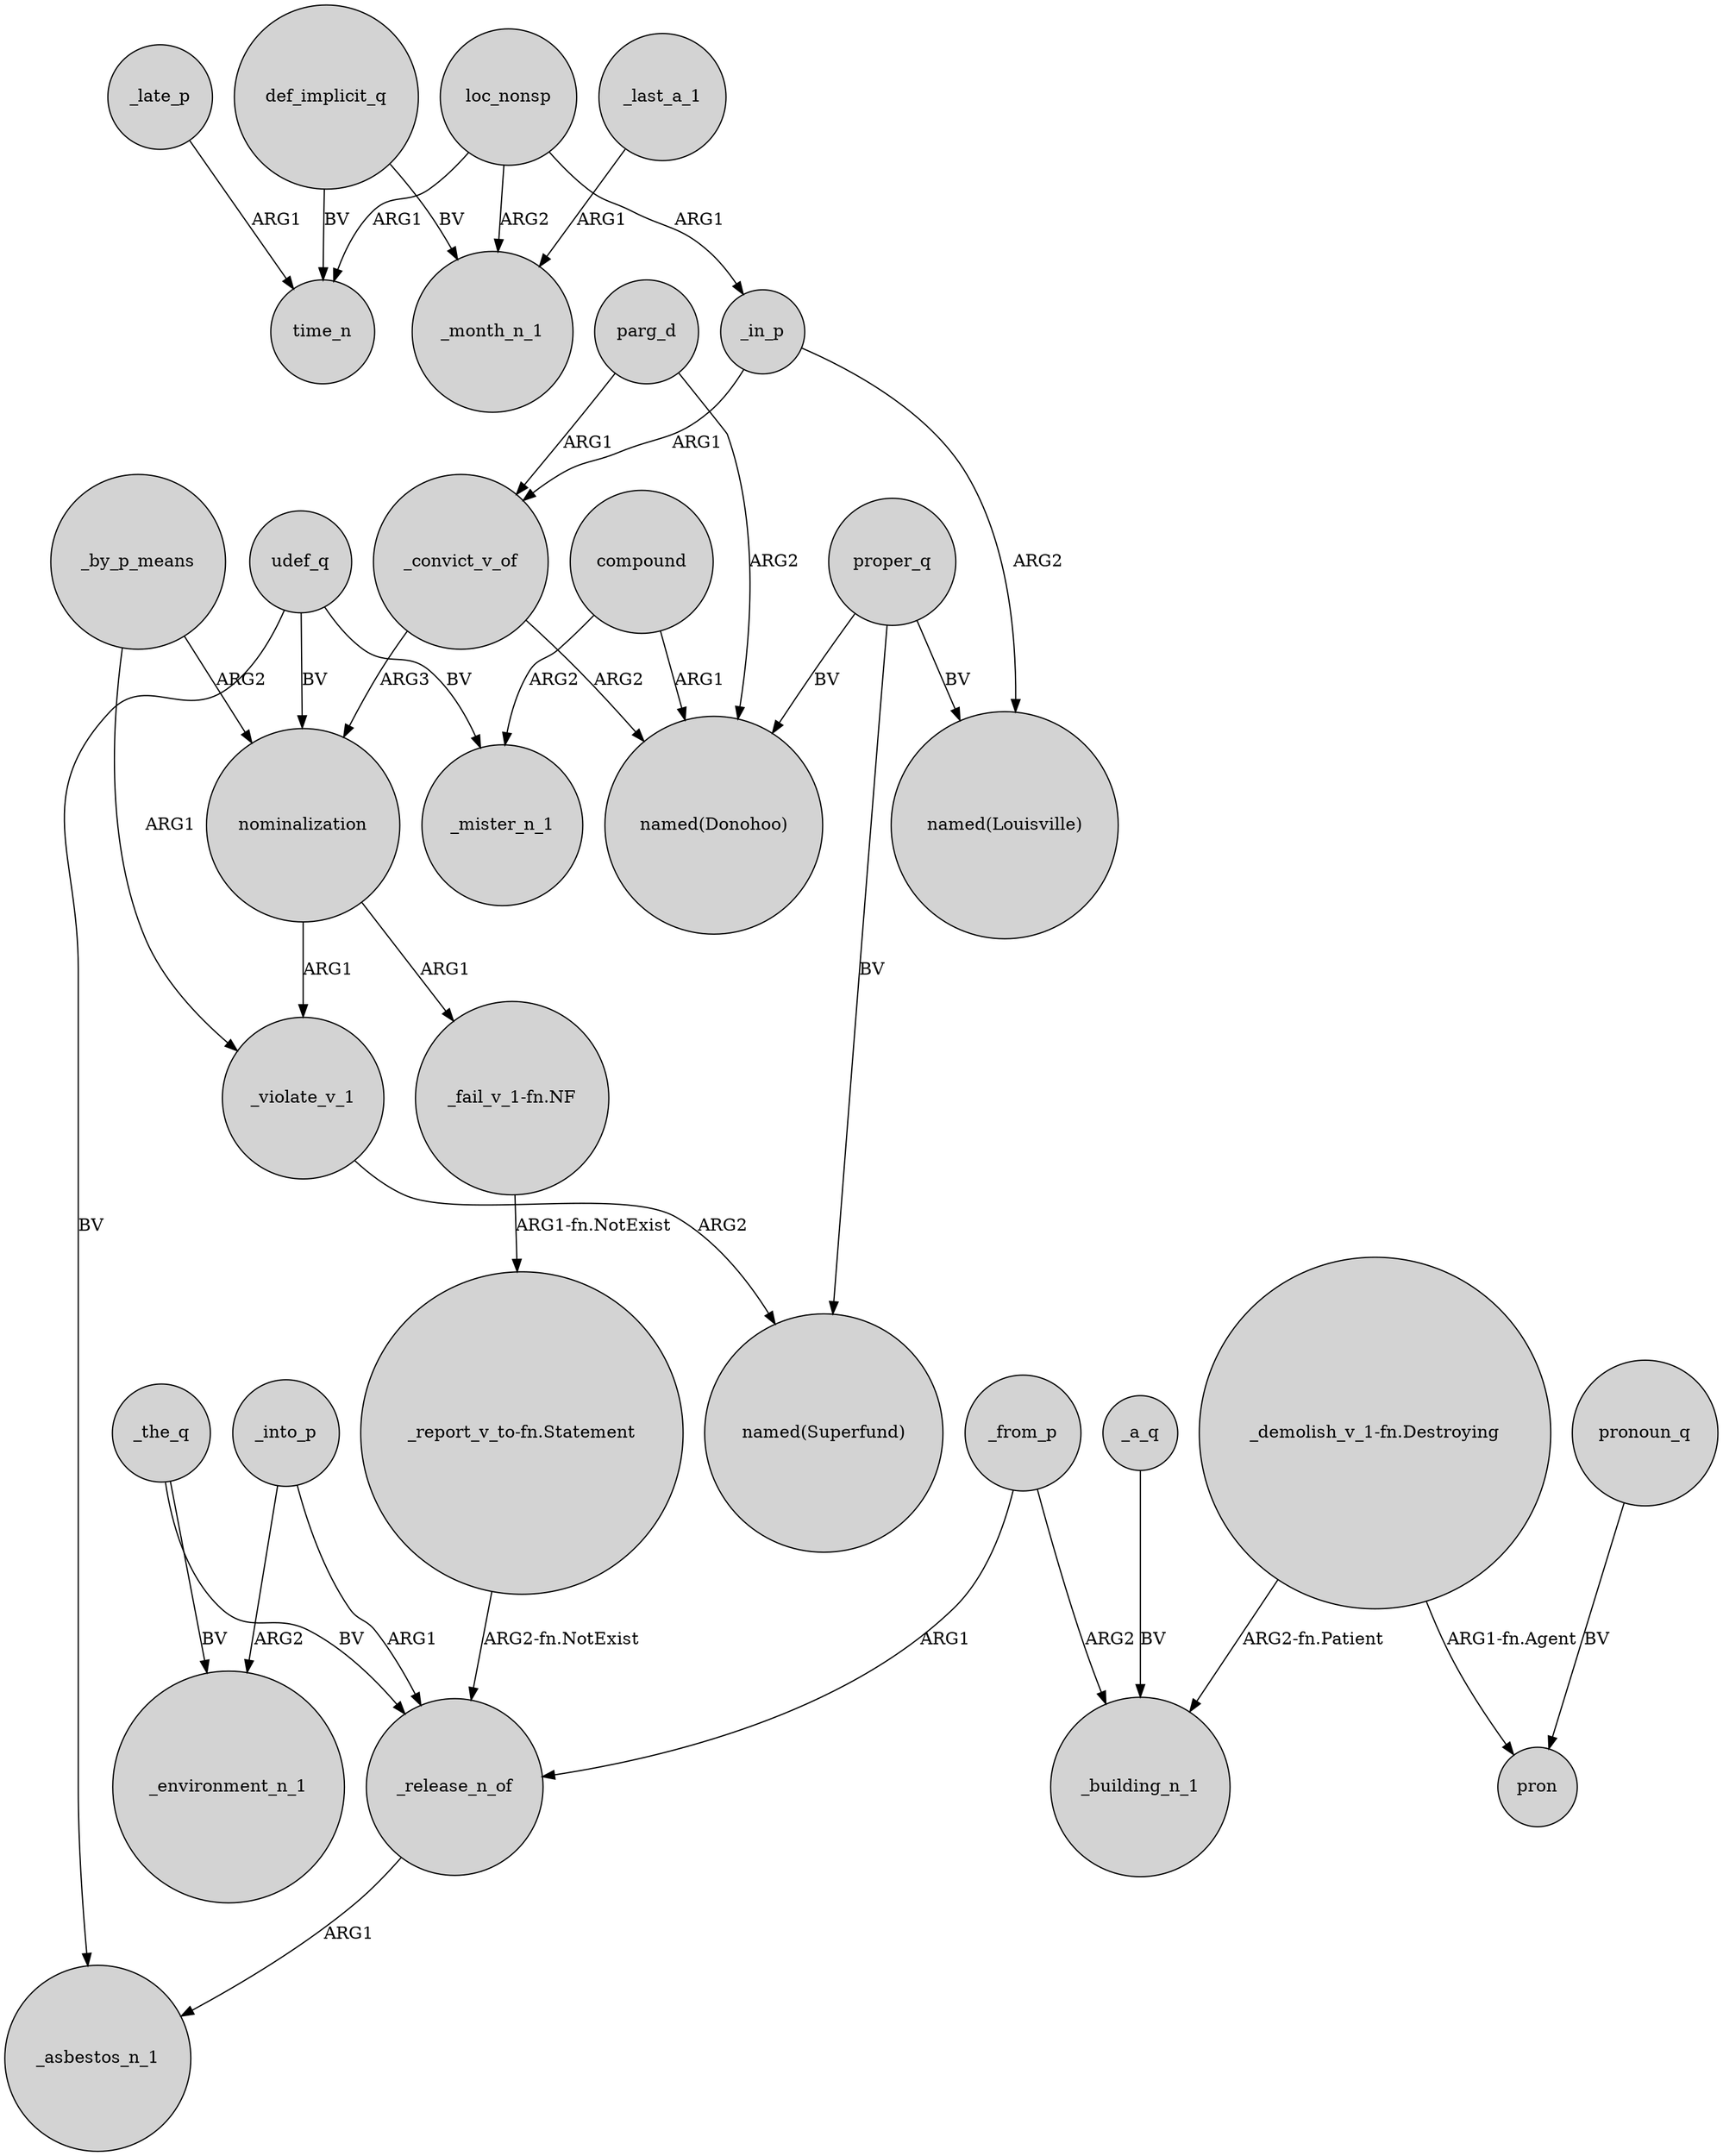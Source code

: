 digraph {
	node [shape=circle style=filled]
	_late_p -> time_n [label=ARG1]
	def_implicit_q -> _month_n_1 [label=BV]
	_by_p_means -> nominalization [label=ARG2]
	_the_q -> _environment_n_1 [label=BV]
	_from_p -> _building_n_1 [label=ARG2]
	"_demolish_v_1-fn.Destroying" -> _building_n_1 [label="ARG2-fn.Patient"]
	nominalization -> "_fail_v_1-fn.NF" [label=ARG1]
	_by_p_means -> _violate_v_1 [label=ARG1]
	compound -> _mister_n_1 [label=ARG2]
	_convict_v_of -> nominalization [label=ARG3]
	udef_q -> _mister_n_1 [label=BV]
	_a_q -> _building_n_1 [label=BV]
	_in_p -> "named(Louisville)" [label=ARG2]
	loc_nonsp -> time_n [label=ARG1]
	loc_nonsp -> _in_p [label=ARG1]
	_in_p -> _convict_v_of [label=ARG1]
	proper_q -> "named(Louisville)" [label=BV]
	nominalization -> _violate_v_1 [label=ARG1]
	_the_q -> _release_n_of [label=BV]
	pronoun_q -> pron [label=BV]
	_into_p -> _release_n_of [label=ARG1]
	"_report_v_to-fn.Statement" -> _release_n_of [label="ARG2-fn.NotExist"]
	proper_q -> "named(Donohoo)" [label=BV]
	_release_n_of -> _asbestos_n_1 [label=ARG1]
	_convict_v_of -> "named(Donohoo)" [label=ARG2]
	_from_p -> _release_n_of [label=ARG1]
	udef_q -> _asbestos_n_1 [label=BV]
	udef_q -> nominalization [label=BV]
	_into_p -> _environment_n_1 [label=ARG2]
	"_demolish_v_1-fn.Destroying" -> pron [label="ARG1-fn.Agent"]
	_last_a_1 -> _month_n_1 [label=ARG1]
	parg_d -> "named(Donohoo)" [label=ARG2]
	"_fail_v_1-fn.NF" -> "_report_v_to-fn.Statement" [label="ARG1-fn.NotExist"]
	loc_nonsp -> _month_n_1 [label=ARG2]
	compound -> "named(Donohoo)" [label=ARG1]
	parg_d -> _convict_v_of [label=ARG1]
	proper_q -> "named(Superfund)" [label=BV]
	def_implicit_q -> time_n [label=BV]
	_violate_v_1 -> "named(Superfund)" [label=ARG2]
}
